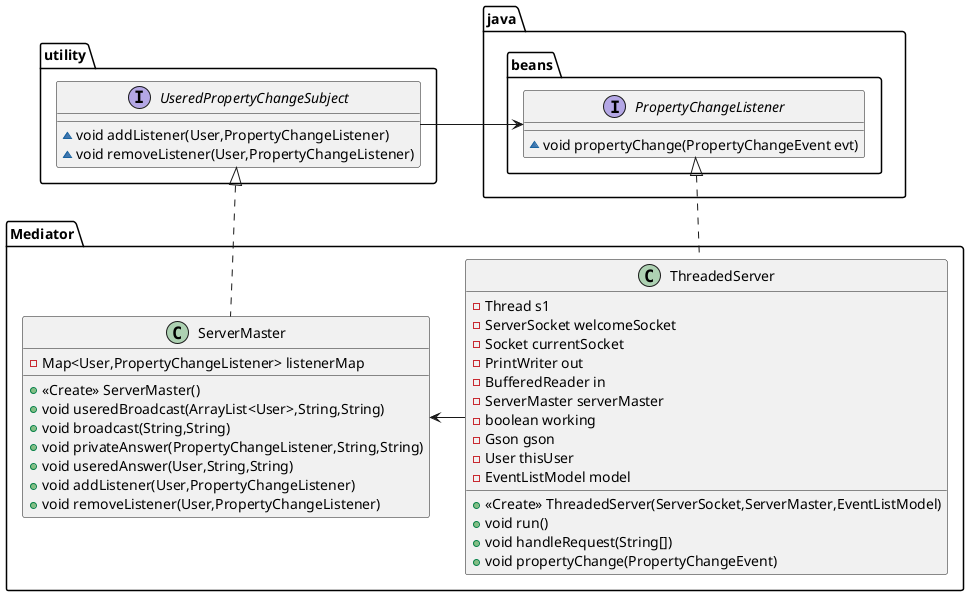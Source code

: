 @startuml
'https://plantuml.com/class-diagram

class Mediator.ServerMaster {
- Map<User,PropertyChangeListener> listenerMap
+ <<Create>> ServerMaster()
+ void useredBroadcast(ArrayList<User>,String,String)
+ void broadcast(String,String)
+ void privateAnswer(PropertyChangeListener,String,String)
+ void useredAnswer(User,String,String)
+ void addListener(User,PropertyChangeListener)
+ void removeListener(User,PropertyChangeListener)
}
class Mediator.ThreadedServer {
- Thread s1
- ServerSocket welcomeSocket
- Socket currentSocket
- PrintWriter out
- BufferedReader in
- ServerMaster serverMaster
- boolean working
- Gson gson
- User thisUser
- EventListModel model
+ <<Create>> ThreadedServer(ServerSocket,ServerMaster,EventListModel)
+ void run()
+ void handleRequest(String[])
+ void propertyChange(PropertyChangeEvent)
}
interface utility.UseredPropertyChangeSubject {
~ void addListener(User,PropertyChangeListener)
~ void removeListener(User,PropertyChangeListener)
}
interface java.beans.PropertyChangeListener{
~void propertyChange(PropertyChangeEvent evt)
}
Mediator.ThreadedServer .up.|> java.beans.PropertyChangeListener
Mediator.ServerMaster .up.|> utility.UseredPropertyChangeSubject
utility.UseredPropertyChangeSubject -right-> java.beans.PropertyChangeListener
Mediator.ThreadedServer -left-> Mediator.ServerMaster

@enduml
